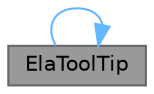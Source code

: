 digraph "ElaToolTip"
{
 // LATEX_PDF_SIZE
  bgcolor="transparent";
  edge [fontname=Helvetica,fontsize=10,labelfontname=Helvetica,labelfontsize=10];
  node [fontname=Helvetica,fontsize=10,shape=box,height=0.2,width=0.4];
  rankdir="LR";
  Node1 [id="Node000001",label="ElaToolTip",height=0.2,width=0.4,color="gray40", fillcolor="grey60", style="filled", fontcolor="black",tooltip="构造函数，初始化工具提示"];
  Node1 -> Node1 [id="edge1_Node000001_Node000001",color="steelblue1",style="solid",tooltip=" "];
}
